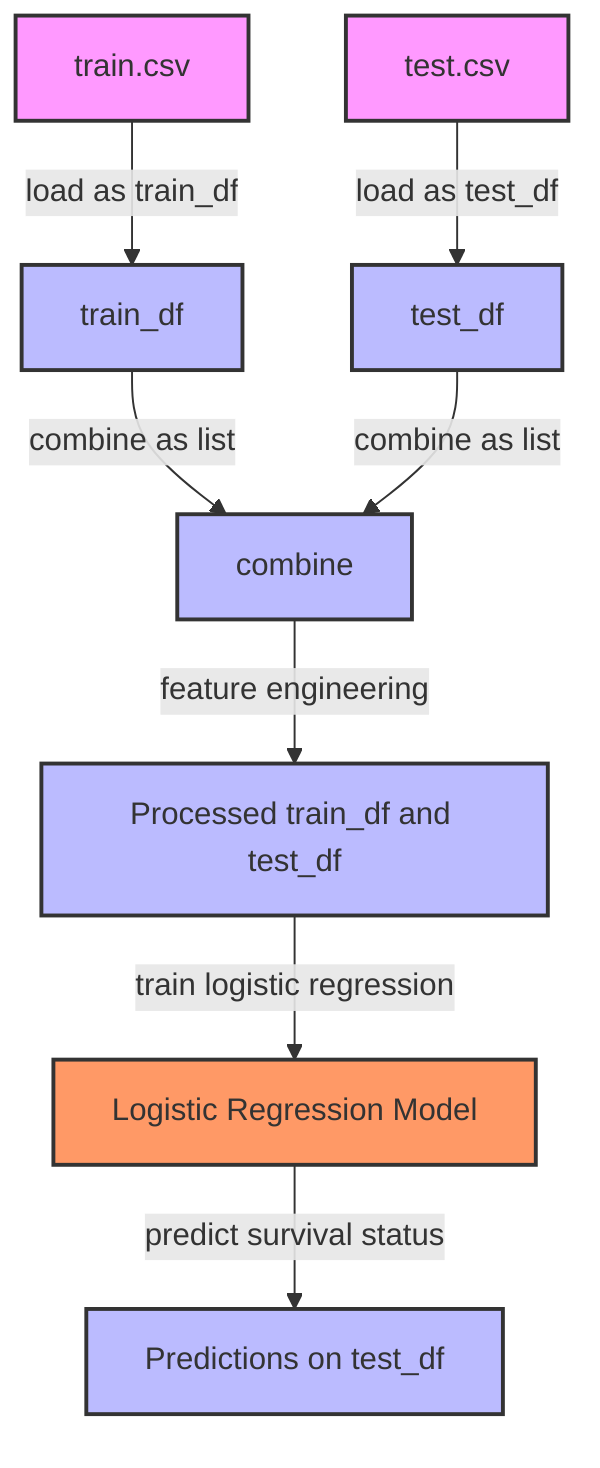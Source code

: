 flowchart TD
    %% Data Sources
    A["train.csv"] --> |"load as train_df"| B["train_df"]
    A1["test.csv"] --> |"load as test_df"| C["test_df"]
    %% Combined Data
    B --> |"combine as list"| D["combine"]
    C --> |"combine as list"| D
    %% Data Processing
    D --> |"feature engineering"| E["Processed train_df and test_df"]
    %% Machine Learning Model
    E --> |"train logistic regression"| F["Logistic Regression Model"]
    F --> |"predict survival status"| G["Predictions on test_df"]
    
    %% Comments explaining nodes
    classDef dataSource fill:#f9f,stroke:#333,stroke-width:2px;
    classDef dataVariable fill:#bbf,stroke:#333,stroke-width:2px;
    classDef model fill:#f96,stroke:#333,stroke-width:2px;
    
    class A,A1 dataSource;
    class B,C,D,E,G dataVariable;
    class F model;
